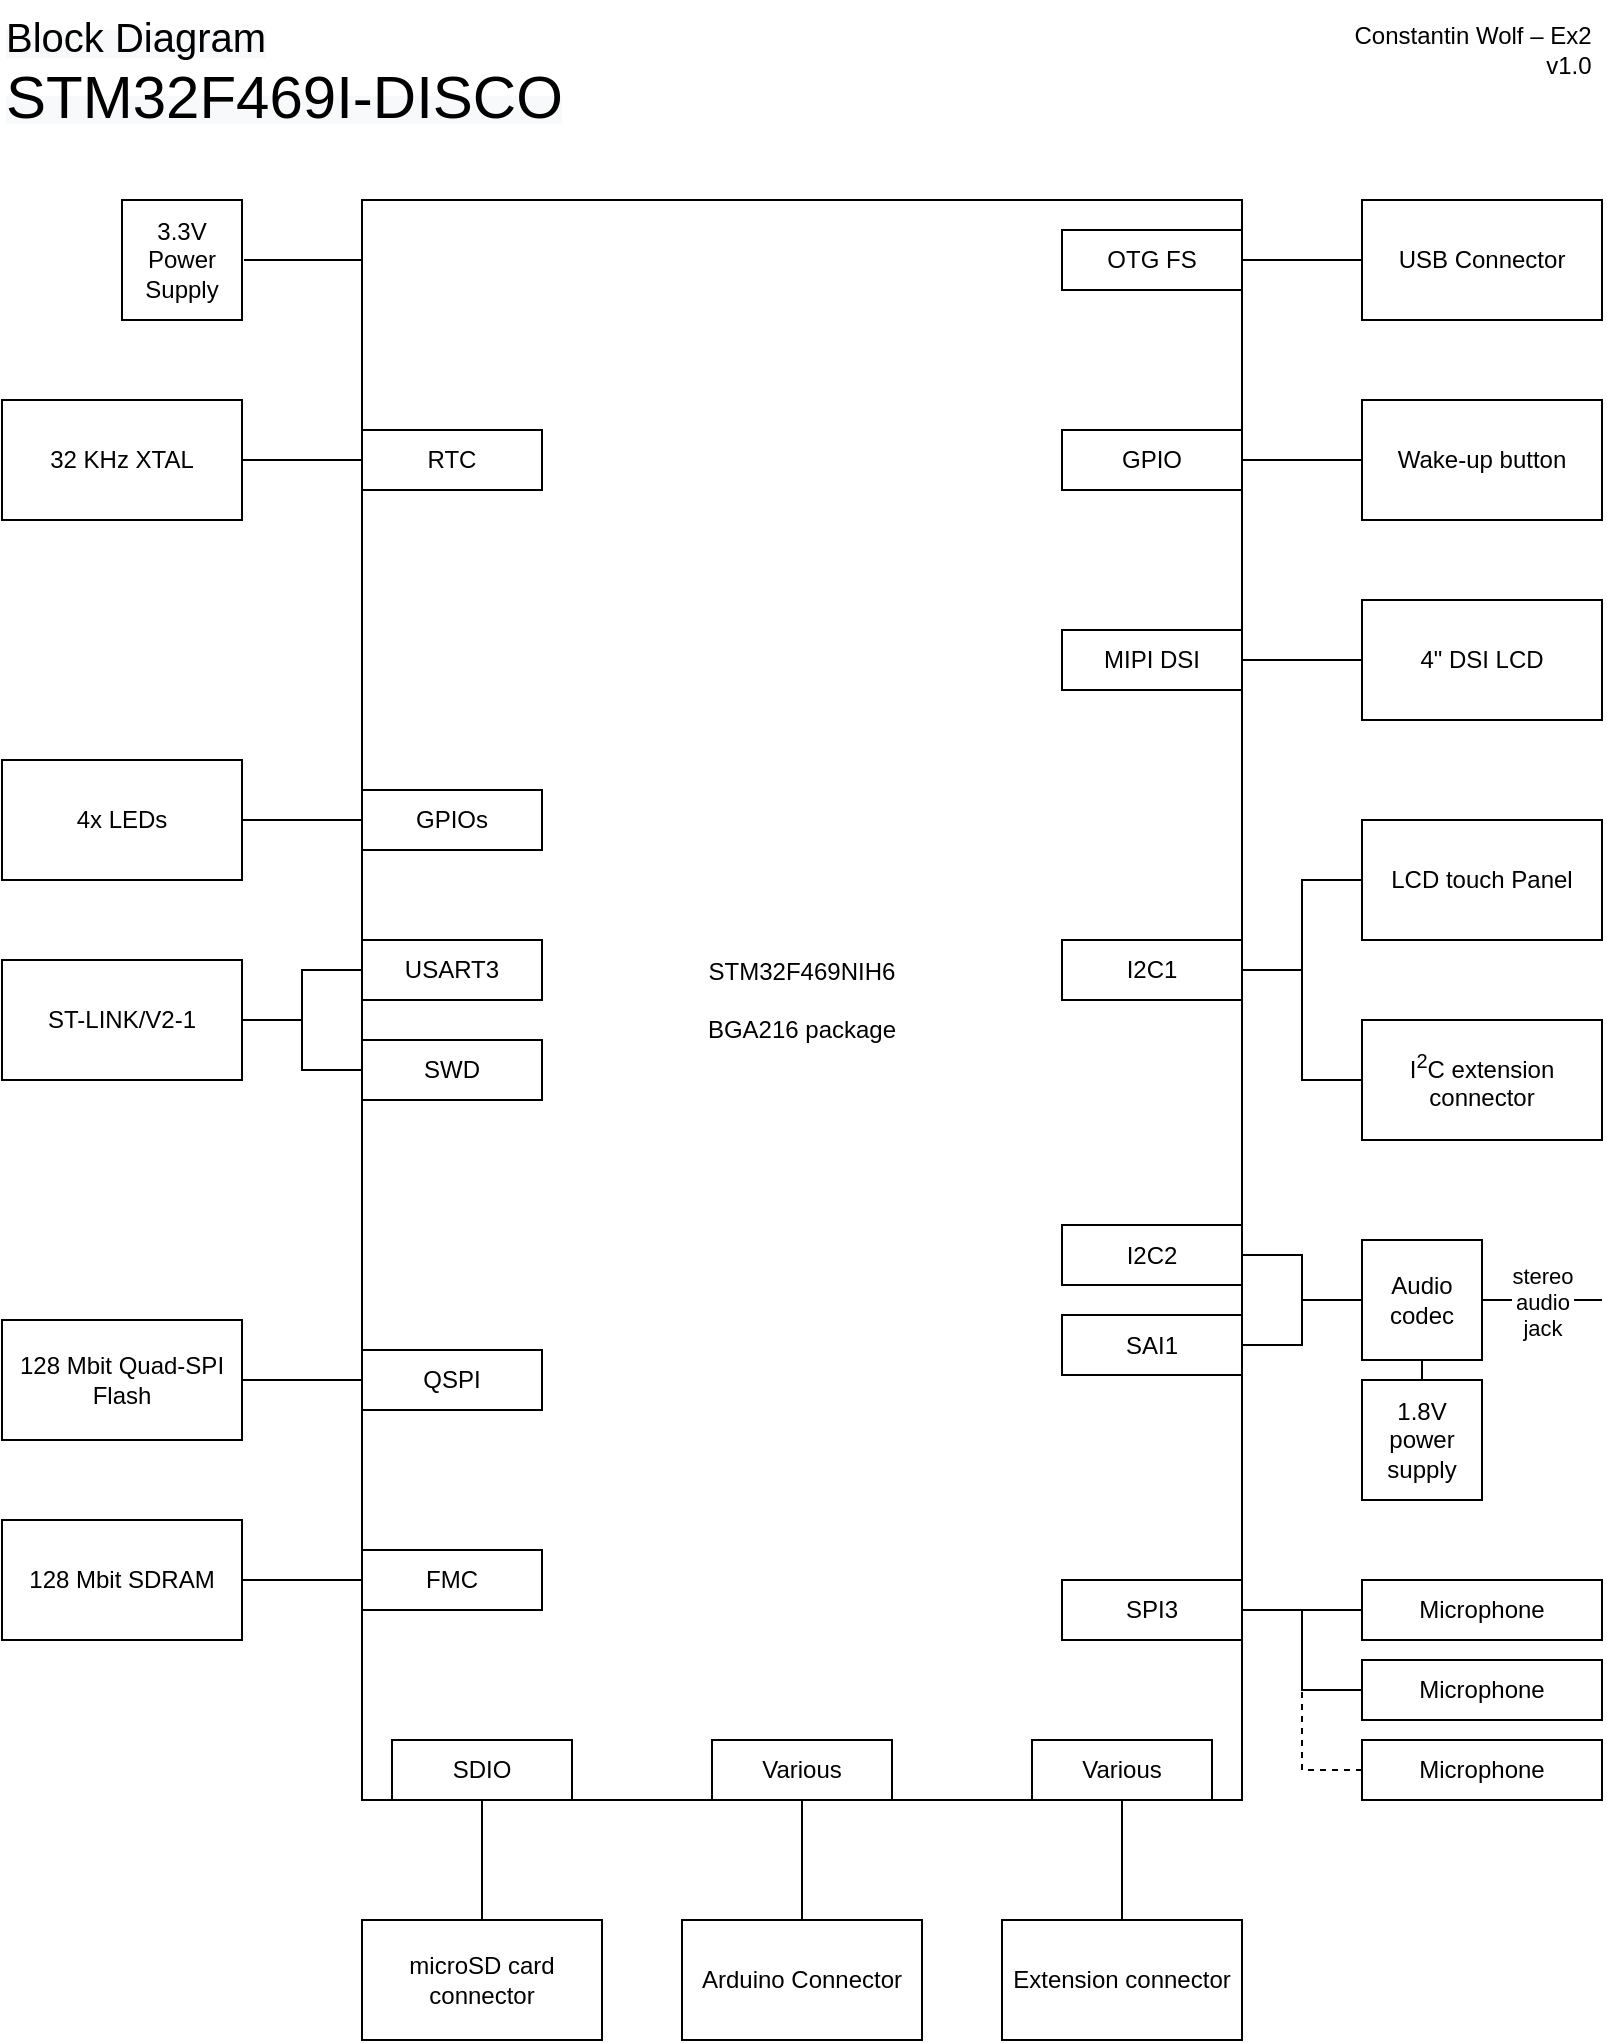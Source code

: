 <mxfile version="17.2.4" type="device"><diagram id="pbxN9MEEf4Yn51FA1Acz" name="Page-1"><mxGraphModel dx="1208" dy="2060" grid="1" gridSize="10" guides="1" tooltips="1" connect="1" arrows="1" fold="1" page="1" pageScale="1" pageWidth="827" pageHeight="1169" math="0" shadow="0"><root><mxCell id="0"/><mxCell id="1" parent="0"/><mxCell id="d1Rp_QRlkrvHlfFCrK4V-1" value="STM32F469NIH6&lt;br&gt;&lt;br&gt;BGA216 package" style="rounded=0;whiteSpace=wrap;html=1;" vertex="1" parent="1"><mxGeometry x="280" y="40" width="440" height="800" as="geometry"/></mxCell><mxCell id="d1Rp_QRlkrvHlfFCrK4V-59" style="edgeStyle=orthogonalEdgeStyle;rounded=0;orthogonalLoop=1;jettySize=auto;html=1;exitX=1;exitY=0.5;exitDx=0;exitDy=0;endArrow=none;endFill=0;" edge="1" parent="1"><mxGeometry relative="1" as="geometry"><mxPoint x="221" y="70" as="sourcePoint"/><mxPoint x="280" y="70" as="targetPoint"/></mxGeometry></mxCell><mxCell id="d1Rp_QRlkrvHlfFCrK4V-2" value="3.3V Power Supply" style="whiteSpace=wrap;html=1;" vertex="1" parent="1"><mxGeometry x="160" y="40" width="60" height="60" as="geometry"/></mxCell><mxCell id="d1Rp_QRlkrvHlfFCrK4V-58" style="edgeStyle=orthogonalEdgeStyle;rounded=0;orthogonalLoop=1;jettySize=auto;html=1;entryX=0;entryY=0.5;entryDx=0;entryDy=0;endArrow=none;endFill=0;" edge="1" parent="1" source="d1Rp_QRlkrvHlfFCrK4V-3" target="d1Rp_QRlkrvHlfFCrK4V-21"><mxGeometry relative="1" as="geometry"/></mxCell><mxCell id="d1Rp_QRlkrvHlfFCrK4V-3" value="32 KHz XTAL" style="whiteSpace=wrap;html=1;" vertex="1" parent="1"><mxGeometry x="100" y="140" width="120" height="60" as="geometry"/></mxCell><mxCell id="d1Rp_QRlkrvHlfFCrK4V-4" value="128 Mbit Quad-SPI&lt;br&gt;Flash" style="whiteSpace=wrap;html=1;" vertex="1" parent="1"><mxGeometry x="100" y="600" width="120" height="60" as="geometry"/></mxCell><mxCell id="d1Rp_QRlkrvHlfFCrK4V-5" value="4x LEDs" style="whiteSpace=wrap;html=1;" vertex="1" parent="1"><mxGeometry x="100" y="320" width="120" height="60" as="geometry"/></mxCell><mxCell id="d1Rp_QRlkrvHlfFCrK4V-6" value="ST-LINK/V2-1" style="whiteSpace=wrap;html=1;" vertex="1" parent="1"><mxGeometry x="100" y="420" width="120" height="60" as="geometry"/></mxCell><mxCell id="d1Rp_QRlkrvHlfFCrK4V-7" value="128 Mbit SDRAM" style="whiteSpace=wrap;html=1;" vertex="1" parent="1"><mxGeometry x="100" y="700" width="120" height="60" as="geometry"/></mxCell><mxCell id="d1Rp_QRlkrvHlfFCrK4V-8" value="microSD card connector" style="whiteSpace=wrap;html=1;" vertex="1" parent="1"><mxGeometry x="280" y="900" width="120" height="60" as="geometry"/></mxCell><mxCell id="d1Rp_QRlkrvHlfFCrK4V-9" value="Arduino Connector" style="whiteSpace=wrap;html=1;" vertex="1" parent="1"><mxGeometry x="440" y="900" width="120" height="60" as="geometry"/></mxCell><mxCell id="d1Rp_QRlkrvHlfFCrK4V-10" value="Extension connector" style="whiteSpace=wrap;html=1;" vertex="1" parent="1"><mxGeometry x="600" y="900" width="120" height="60" as="geometry"/></mxCell><mxCell id="d1Rp_QRlkrvHlfFCrK4V-11" value="USB Connector" style="whiteSpace=wrap;html=1;" vertex="1" parent="1"><mxGeometry x="780" y="40" width="120" height="60" as="geometry"/></mxCell><mxCell id="d1Rp_QRlkrvHlfFCrK4V-40" style="edgeStyle=orthogonalEdgeStyle;rounded=0;orthogonalLoop=1;jettySize=auto;html=1;entryX=1;entryY=0.5;entryDx=0;entryDy=0;endArrow=none;endFill=0;" edge="1" parent="1" source="d1Rp_QRlkrvHlfFCrK4V-12" target="d1Rp_QRlkrvHlfFCrK4V-37"><mxGeometry relative="1" as="geometry"/></mxCell><mxCell id="d1Rp_QRlkrvHlfFCrK4V-12" value="Wake-up button" style="whiteSpace=wrap;html=1;" vertex="1" parent="1"><mxGeometry x="780" y="140" width="120" height="60" as="geometry"/></mxCell><mxCell id="d1Rp_QRlkrvHlfFCrK4V-13" value="4&quot; DSI LCD" style="whiteSpace=wrap;html=1;" vertex="1" parent="1"><mxGeometry x="780" y="240" width="120" height="60" as="geometry"/></mxCell><mxCell id="d1Rp_QRlkrvHlfFCrK4V-14" value="LCD touch Panel" style="whiteSpace=wrap;html=1;" vertex="1" parent="1"><mxGeometry x="780" y="350" width="120" height="60" as="geometry"/></mxCell><mxCell id="d1Rp_QRlkrvHlfFCrK4V-43" style="edgeStyle=orthogonalEdgeStyle;rounded=0;orthogonalLoop=1;jettySize=auto;html=1;entryX=1;entryY=0.5;entryDx=0;entryDy=0;endArrow=none;endFill=0;" edge="1" parent="1" source="d1Rp_QRlkrvHlfFCrK4V-15" target="d1Rp_QRlkrvHlfFCrK4V-34"><mxGeometry relative="1" as="geometry"/></mxCell><mxCell id="d1Rp_QRlkrvHlfFCrK4V-15" value="I&lt;sup&gt;2&lt;/sup&gt;C extension connector" style="whiteSpace=wrap;html=1;" vertex="1" parent="1"><mxGeometry x="780" y="450" width="120" height="60" as="geometry"/></mxCell><mxCell id="d1Rp_QRlkrvHlfFCrK4V-46" style="edgeStyle=orthogonalEdgeStyle;rounded=0;orthogonalLoop=1;jettySize=auto;html=1;exitX=0.5;exitY=0;exitDx=0;exitDy=0;entryX=0.5;entryY=1;entryDx=0;entryDy=0;endArrow=none;endFill=0;" edge="1" parent="1" source="d1Rp_QRlkrvHlfFCrK4V-16" target="d1Rp_QRlkrvHlfFCrK4V-17"><mxGeometry relative="1" as="geometry"/></mxCell><mxCell id="d1Rp_QRlkrvHlfFCrK4V-16" value="1.8V power supply" style="whiteSpace=wrap;html=1;" vertex="1" parent="1"><mxGeometry x="780" y="630" width="60" height="60" as="geometry"/></mxCell><mxCell id="d1Rp_QRlkrvHlfFCrK4V-60" value="stereo&lt;br&gt;audio&lt;br&gt;jack" style="edgeStyle=orthogonalEdgeStyle;rounded=0;orthogonalLoop=1;jettySize=auto;html=1;endArrow=none;endFill=0;" edge="1" parent="1" source="d1Rp_QRlkrvHlfFCrK4V-17"><mxGeometry relative="1" as="geometry"><mxPoint x="900.0" y="590" as="targetPoint"/></mxGeometry></mxCell><mxCell id="d1Rp_QRlkrvHlfFCrK4V-17" value="Audio codec" style="whiteSpace=wrap;html=1;" vertex="1" parent="1"><mxGeometry x="780" y="560" width="60" height="60" as="geometry"/></mxCell><mxCell id="d1Rp_QRlkrvHlfFCrK4V-18" value="Microphone" style="whiteSpace=wrap;html=1;" vertex="1" parent="1"><mxGeometry x="780" y="730" width="120" height="30" as="geometry"/></mxCell><mxCell id="d1Rp_QRlkrvHlfFCrK4V-48" style="edgeStyle=orthogonalEdgeStyle;rounded=0;orthogonalLoop=1;jettySize=auto;html=1;endArrow=none;endFill=0;entryX=1;entryY=0.5;entryDx=0;entryDy=0;" edge="1" parent="1" source="d1Rp_QRlkrvHlfFCrK4V-19" target="d1Rp_QRlkrvHlfFCrK4V-31"><mxGeometry relative="1" as="geometry"><mxPoint x="750" y="770" as="targetPoint"/></mxGeometry></mxCell><mxCell id="d1Rp_QRlkrvHlfFCrK4V-19" value="Microphone" style="whiteSpace=wrap;html=1;" vertex="1" parent="1"><mxGeometry x="780" y="770" width="120" height="30" as="geometry"/></mxCell><mxCell id="d1Rp_QRlkrvHlfFCrK4V-49" style="edgeStyle=orthogonalEdgeStyle;rounded=0;orthogonalLoop=1;jettySize=auto;html=1;exitX=0;exitY=0.5;exitDx=0;exitDy=0;entryX=1;entryY=0.5;entryDx=0;entryDy=0;endArrow=none;endFill=0;dashed=1;" edge="1" parent="1" source="d1Rp_QRlkrvHlfFCrK4V-20" target="d1Rp_QRlkrvHlfFCrK4V-31"><mxGeometry relative="1" as="geometry"/></mxCell><mxCell id="d1Rp_QRlkrvHlfFCrK4V-20" value="Microphone" style="whiteSpace=wrap;html=1;" vertex="1" parent="1"><mxGeometry x="780" y="810" width="120" height="30" as="geometry"/></mxCell><mxCell id="d1Rp_QRlkrvHlfFCrK4V-21" value="RTC" style="rounded=0;whiteSpace=wrap;html=1;" vertex="1" parent="1"><mxGeometry x="280" y="155" width="90" height="30" as="geometry"/></mxCell><mxCell id="d1Rp_QRlkrvHlfFCrK4V-57" style="edgeStyle=orthogonalEdgeStyle;rounded=0;orthogonalLoop=1;jettySize=auto;html=1;entryX=1;entryY=0.5;entryDx=0;entryDy=0;endArrow=none;endFill=0;" edge="1" parent="1" source="d1Rp_QRlkrvHlfFCrK4V-22" target="d1Rp_QRlkrvHlfFCrK4V-5"><mxGeometry relative="1" as="geometry"/></mxCell><mxCell id="d1Rp_QRlkrvHlfFCrK4V-22" value="GPIOs" style="rounded=0;whiteSpace=wrap;html=1;" vertex="1" parent="1"><mxGeometry x="280" y="335" width="90" height="30" as="geometry"/></mxCell><mxCell id="d1Rp_QRlkrvHlfFCrK4V-56" style="edgeStyle=orthogonalEdgeStyle;rounded=0;orthogonalLoop=1;jettySize=auto;html=1;exitX=0;exitY=0.5;exitDx=0;exitDy=0;endArrow=none;endFill=0;" edge="1" parent="1" source="d1Rp_QRlkrvHlfFCrK4V-23"><mxGeometry relative="1" as="geometry"><mxPoint x="220" y="450" as="targetPoint"/><Array as="points"><mxPoint x="250" y="425"/><mxPoint x="250" y="450"/></Array></mxGeometry></mxCell><mxCell id="d1Rp_QRlkrvHlfFCrK4V-23" value="USART3" style="rounded=0;whiteSpace=wrap;html=1;" vertex="1" parent="1"><mxGeometry x="280" y="410" width="90" height="30" as="geometry"/></mxCell><mxCell id="d1Rp_QRlkrvHlfFCrK4V-54" style="edgeStyle=orthogonalEdgeStyle;rounded=0;orthogonalLoop=1;jettySize=auto;html=1;exitX=0;exitY=0.5;exitDx=0;exitDy=0;entryX=1;entryY=0.5;entryDx=0;entryDy=0;endArrow=none;endFill=0;" edge="1" parent="1" source="d1Rp_QRlkrvHlfFCrK4V-24" target="d1Rp_QRlkrvHlfFCrK4V-4"><mxGeometry relative="1" as="geometry"/></mxCell><mxCell id="d1Rp_QRlkrvHlfFCrK4V-24" value="QSPI" style="rounded=0;whiteSpace=wrap;html=1;" vertex="1" parent="1"><mxGeometry x="280" y="615" width="90" height="30" as="geometry"/></mxCell><mxCell id="d1Rp_QRlkrvHlfFCrK4V-55" style="edgeStyle=orthogonalEdgeStyle;rounded=0;orthogonalLoop=1;jettySize=auto;html=1;exitX=0;exitY=0.5;exitDx=0;exitDy=0;entryX=1;entryY=0.5;entryDx=0;entryDy=0;endArrow=none;endFill=0;" edge="1" parent="1" source="d1Rp_QRlkrvHlfFCrK4V-25" target="d1Rp_QRlkrvHlfFCrK4V-6"><mxGeometry relative="1" as="geometry"/></mxCell><mxCell id="d1Rp_QRlkrvHlfFCrK4V-25" value="SWD" style="rounded=0;whiteSpace=wrap;html=1;" vertex="1" parent="1"><mxGeometry x="280" y="460" width="90" height="30" as="geometry"/></mxCell><mxCell id="d1Rp_QRlkrvHlfFCrK4V-53" style="edgeStyle=orthogonalEdgeStyle;rounded=0;orthogonalLoop=1;jettySize=auto;html=1;exitX=0;exitY=0.5;exitDx=0;exitDy=0;entryX=1;entryY=0.5;entryDx=0;entryDy=0;endArrow=none;endFill=0;" edge="1" parent="1" source="d1Rp_QRlkrvHlfFCrK4V-26" target="d1Rp_QRlkrvHlfFCrK4V-7"><mxGeometry relative="1" as="geometry"/></mxCell><mxCell id="d1Rp_QRlkrvHlfFCrK4V-26" value="FMC" style="rounded=0;whiteSpace=wrap;html=1;" vertex="1" parent="1"><mxGeometry x="280" y="715" width="90" height="30" as="geometry"/></mxCell><mxCell id="d1Rp_QRlkrvHlfFCrK4V-52" style="edgeStyle=orthogonalEdgeStyle;rounded=0;orthogonalLoop=1;jettySize=auto;html=1;exitX=0.5;exitY=1;exitDx=0;exitDy=0;entryX=0.5;entryY=0;entryDx=0;entryDy=0;endArrow=none;endFill=0;" edge="1" parent="1" source="d1Rp_QRlkrvHlfFCrK4V-27" target="d1Rp_QRlkrvHlfFCrK4V-8"><mxGeometry relative="1" as="geometry"/></mxCell><mxCell id="d1Rp_QRlkrvHlfFCrK4V-27" value="SDIO" style="rounded=0;whiteSpace=wrap;html=1;" vertex="1" parent="1"><mxGeometry x="295" y="810" width="90" height="30" as="geometry"/></mxCell><mxCell id="d1Rp_QRlkrvHlfFCrK4V-51" style="edgeStyle=orthogonalEdgeStyle;rounded=0;orthogonalLoop=1;jettySize=auto;html=1;exitX=0.5;exitY=1;exitDx=0;exitDy=0;entryX=0.5;entryY=0;entryDx=0;entryDy=0;endArrow=none;endFill=0;" edge="1" parent="1" source="d1Rp_QRlkrvHlfFCrK4V-28" target="d1Rp_QRlkrvHlfFCrK4V-9"><mxGeometry relative="1" as="geometry"/></mxCell><mxCell id="d1Rp_QRlkrvHlfFCrK4V-28" value="Various" style="rounded=0;whiteSpace=wrap;html=1;" vertex="1" parent="1"><mxGeometry x="455" y="810" width="90" height="30" as="geometry"/></mxCell><mxCell id="d1Rp_QRlkrvHlfFCrK4V-50" style="edgeStyle=orthogonalEdgeStyle;rounded=0;orthogonalLoop=1;jettySize=auto;html=1;entryX=0.5;entryY=0;entryDx=0;entryDy=0;endArrow=none;endFill=0;" edge="1" parent="1" source="d1Rp_QRlkrvHlfFCrK4V-30" target="d1Rp_QRlkrvHlfFCrK4V-10"><mxGeometry relative="1" as="geometry"/></mxCell><mxCell id="d1Rp_QRlkrvHlfFCrK4V-30" value="Various" style="rounded=0;whiteSpace=wrap;html=1;" vertex="1" parent="1"><mxGeometry x="615" y="810" width="90" height="30" as="geometry"/></mxCell><mxCell id="d1Rp_QRlkrvHlfFCrK4V-47" style="edgeStyle=orthogonalEdgeStyle;rounded=0;orthogonalLoop=1;jettySize=auto;html=1;exitX=1;exitY=0.5;exitDx=0;exitDy=0;entryX=0;entryY=0.5;entryDx=0;entryDy=0;endArrow=none;endFill=0;" edge="1" parent="1" source="d1Rp_QRlkrvHlfFCrK4V-31" target="d1Rp_QRlkrvHlfFCrK4V-18"><mxGeometry relative="1" as="geometry"/></mxCell><mxCell id="d1Rp_QRlkrvHlfFCrK4V-31" value="SPI3" style="rounded=0;whiteSpace=wrap;html=1;" vertex="1" parent="1"><mxGeometry x="630" y="730" width="90" height="30" as="geometry"/></mxCell><mxCell id="d1Rp_QRlkrvHlfFCrK4V-44" style="edgeStyle=orthogonalEdgeStyle;rounded=0;orthogonalLoop=1;jettySize=auto;html=1;entryX=0;entryY=0.5;entryDx=0;entryDy=0;endArrow=none;endFill=0;" edge="1" parent="1" source="d1Rp_QRlkrvHlfFCrK4V-32" target="d1Rp_QRlkrvHlfFCrK4V-17"><mxGeometry relative="1" as="geometry"/></mxCell><mxCell id="d1Rp_QRlkrvHlfFCrK4V-32" value="I2C2" style="rounded=0;whiteSpace=wrap;html=1;" vertex="1" parent="1"><mxGeometry x="630" y="552.5" width="90" height="30" as="geometry"/></mxCell><mxCell id="d1Rp_QRlkrvHlfFCrK4V-45" style="edgeStyle=orthogonalEdgeStyle;rounded=0;orthogonalLoop=1;jettySize=auto;html=1;endArrow=none;endFill=0;" edge="1" parent="1" source="d1Rp_QRlkrvHlfFCrK4V-33" target="d1Rp_QRlkrvHlfFCrK4V-17"><mxGeometry relative="1" as="geometry"/></mxCell><mxCell id="d1Rp_QRlkrvHlfFCrK4V-33" value="SAI1" style="rounded=0;whiteSpace=wrap;html=1;" vertex="1" parent="1"><mxGeometry x="630" y="597.5" width="90" height="30" as="geometry"/></mxCell><mxCell id="d1Rp_QRlkrvHlfFCrK4V-42" style="edgeStyle=orthogonalEdgeStyle;rounded=0;orthogonalLoop=1;jettySize=auto;html=1;entryX=0;entryY=0.5;entryDx=0;entryDy=0;endArrow=none;endFill=0;" edge="1" parent="1" source="d1Rp_QRlkrvHlfFCrK4V-34" target="d1Rp_QRlkrvHlfFCrK4V-14"><mxGeometry relative="1" as="geometry"/></mxCell><mxCell id="d1Rp_QRlkrvHlfFCrK4V-34" value="I2C1" style="rounded=0;whiteSpace=wrap;html=1;" vertex="1" parent="1"><mxGeometry x="630" y="410" width="90" height="30" as="geometry"/></mxCell><mxCell id="d1Rp_QRlkrvHlfFCrK4V-41" style="edgeStyle=orthogonalEdgeStyle;rounded=0;orthogonalLoop=1;jettySize=auto;html=1;entryX=0;entryY=0.5;entryDx=0;entryDy=0;endArrow=none;endFill=0;" edge="1" parent="1" source="d1Rp_QRlkrvHlfFCrK4V-36" target="d1Rp_QRlkrvHlfFCrK4V-13"><mxGeometry relative="1" as="geometry"/></mxCell><mxCell id="d1Rp_QRlkrvHlfFCrK4V-36" value="MIPI DSI" style="rounded=0;whiteSpace=wrap;html=1;" vertex="1" parent="1"><mxGeometry x="630" y="255" width="90" height="30" as="geometry"/></mxCell><mxCell id="d1Rp_QRlkrvHlfFCrK4V-37" value="GPIO" style="rounded=0;whiteSpace=wrap;html=1;" vertex="1" parent="1"><mxGeometry x="630" y="155" width="90" height="30" as="geometry"/></mxCell><mxCell id="d1Rp_QRlkrvHlfFCrK4V-39" style="edgeStyle=orthogonalEdgeStyle;rounded=0;orthogonalLoop=1;jettySize=auto;html=1;entryX=0;entryY=0.5;entryDx=0;entryDy=0;endArrow=none;endFill=0;" edge="1" parent="1" source="d1Rp_QRlkrvHlfFCrK4V-38" target="d1Rp_QRlkrvHlfFCrK4V-11"><mxGeometry relative="1" as="geometry"/></mxCell><mxCell id="d1Rp_QRlkrvHlfFCrK4V-38" value="OTG FS" style="rounded=0;whiteSpace=wrap;html=1;" vertex="1" parent="1"><mxGeometry x="630" y="55" width="90" height="30" as="geometry"/></mxCell><mxCell id="d1Rp_QRlkrvHlfFCrK4V-61" value="&lt;span style=&quot;color: rgb(0 , 0 , 0) ; font-family: &amp;#34;helvetica&amp;#34; ; font-style: normal ; font-weight: 400 ; letter-spacing: normal ; text-align: center ; text-indent: 0px ; text-transform: none ; word-spacing: 0px ; background-color: rgb(248 , 249 , 250) ; display: inline ; float: none&quot;&gt;&lt;font&gt;&lt;font style=&quot;font-size: 20px&quot;&gt;Block Diagram&lt;/font&gt;&lt;br&gt;&lt;span style=&quot;font-size: 30px&quot;&gt;STM32F469I-DISCO&lt;/span&gt;&lt;/font&gt;&lt;/span&gt;" style="text;whiteSpace=wrap;html=1;" vertex="1" parent="1"><mxGeometry x="100" y="-60" width="350" height="30" as="geometry"/></mxCell><mxCell id="d1Rp_QRlkrvHlfFCrK4V-63" value="&lt;div style=&quot;text-align: right ; font-size: 12px&quot;&gt;&lt;span&gt;&lt;font style=&quot;font-size: 12px&quot;&gt;Constantin Wolf – Ex2&lt;/font&gt;&lt;/span&gt;&lt;/div&gt;&lt;div style=&quot;text-align: right ; font-size: 12px&quot;&gt;&lt;span&gt;&lt;font style=&quot;font-size: 12px&quot;&gt;v1.0&lt;/font&gt;&lt;/span&gt;&lt;/div&gt;" style="text;html=1;align=center;verticalAlign=middle;resizable=0;points=[];autosize=1;strokeColor=none;fillColor=none;fontSize=20;" vertex="1" parent="1"><mxGeometry x="770" y="-60" width="130" height="50" as="geometry"/></mxCell></root></mxGraphModel></diagram></mxfile>